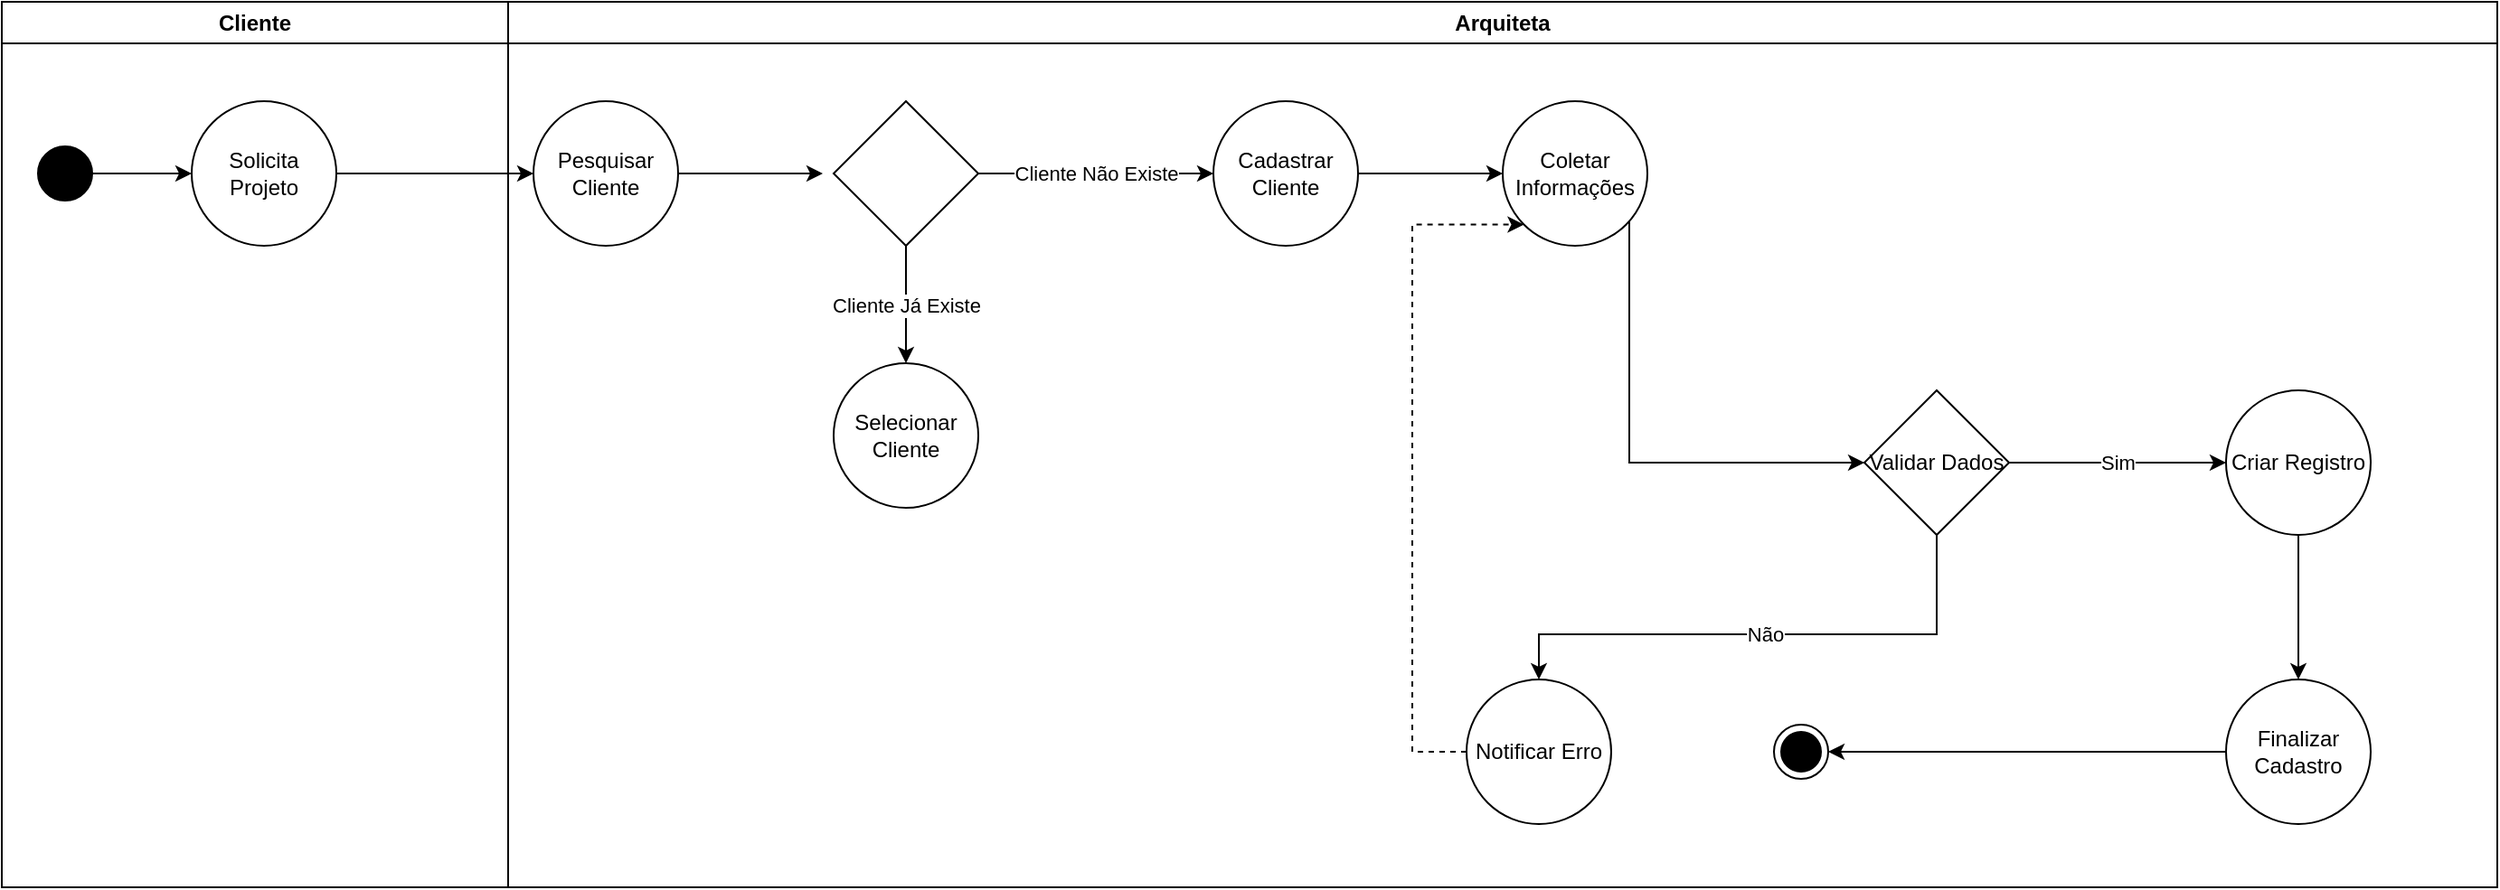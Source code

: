 <mxfile version="22.0.0" type="github" pages="2">
  <diagram id="prtHgNgQTEPvFCAcTncT" name="DiagramaAtividades">
    <mxGraphModel dx="880" dy="478" grid="1" gridSize="10" guides="1" tooltips="1" connect="1" arrows="1" fold="1" page="1" pageScale="1" pageWidth="827" pageHeight="1169" math="0" shadow="0">
      <root>
        <mxCell id="0" />
        <mxCell id="1" parent="0" />
        <mxCell id="-PiYgMaSnoU5pojzZ2rZ-32" value="Cliente" style="swimlane;whiteSpace=wrap;html=1;" parent="1" vertex="1">
          <mxGeometry x="50" y="70" width="280" height="490" as="geometry" />
        </mxCell>
        <mxCell id="-PiYgMaSnoU5pojzZ2rZ-39" value="" style="edgeStyle=orthogonalEdgeStyle;rounded=0;orthogonalLoop=1;jettySize=auto;html=1;" parent="-PiYgMaSnoU5pojzZ2rZ-32" source="-PiYgMaSnoU5pojzZ2rZ-35" target="-PiYgMaSnoU5pojzZ2rZ-38" edge="1">
          <mxGeometry relative="1" as="geometry" />
        </mxCell>
        <mxCell id="-PiYgMaSnoU5pojzZ2rZ-35" value="" style="ellipse;fillColor=strokeColor;html=1;" parent="-PiYgMaSnoU5pojzZ2rZ-32" vertex="1">
          <mxGeometry x="20" y="80" width="30" height="30" as="geometry" />
        </mxCell>
        <mxCell id="-PiYgMaSnoU5pojzZ2rZ-38" value="Solicita Projeto" style="ellipse;whiteSpace=wrap;html=1;" parent="-PiYgMaSnoU5pojzZ2rZ-32" vertex="1">
          <mxGeometry x="105" y="55" width="80" height="80" as="geometry" />
        </mxCell>
        <mxCell id="-PiYgMaSnoU5pojzZ2rZ-33" value="Arquiteta" style="swimlane;whiteSpace=wrap;html=1;" parent="1" vertex="1">
          <mxGeometry x="330" y="70" width="1100" height="490" as="geometry" />
        </mxCell>
        <mxCell id="-PiYgMaSnoU5pojzZ2rZ-43" value="" style="edgeStyle=orthogonalEdgeStyle;rounded=0;orthogonalLoop=1;jettySize=auto;html=1;" parent="-PiYgMaSnoU5pojzZ2rZ-33" source="-PiYgMaSnoU5pojzZ2rZ-40" edge="1">
          <mxGeometry relative="1" as="geometry">
            <mxPoint x="174.0" y="95" as="targetPoint" />
          </mxGeometry>
        </mxCell>
        <mxCell id="-PiYgMaSnoU5pojzZ2rZ-40" value="Pesquisar Cliente" style="ellipse;whiteSpace=wrap;html=1;" parent="-PiYgMaSnoU5pojzZ2rZ-33" vertex="1">
          <mxGeometry x="14" y="55" width="80" height="80" as="geometry" />
        </mxCell>
        <mxCell id="-PiYgMaSnoU5pojzZ2rZ-47" value="Cliente Já Existe" style="edgeStyle=orthogonalEdgeStyle;rounded=0;orthogonalLoop=1;jettySize=auto;html=1;" parent="-PiYgMaSnoU5pojzZ2rZ-33" source="-PiYgMaSnoU5pojzZ2rZ-44" target="-PiYgMaSnoU5pojzZ2rZ-46" edge="1">
          <mxGeometry relative="1" as="geometry" />
        </mxCell>
        <mxCell id="-PiYgMaSnoU5pojzZ2rZ-49" value="Cliente Não Existe " style="edgeStyle=orthogonalEdgeStyle;rounded=0;orthogonalLoop=1;jettySize=auto;html=1;" parent="-PiYgMaSnoU5pojzZ2rZ-33" source="-PiYgMaSnoU5pojzZ2rZ-44" target="-PiYgMaSnoU5pojzZ2rZ-48" edge="1">
          <mxGeometry relative="1" as="geometry" />
        </mxCell>
        <mxCell id="-PiYgMaSnoU5pojzZ2rZ-44" value="" style="rhombus;whiteSpace=wrap;html=1;" parent="-PiYgMaSnoU5pojzZ2rZ-33" vertex="1">
          <mxGeometry x="180" y="55" width="80" height="80" as="geometry" />
        </mxCell>
        <mxCell id="-PiYgMaSnoU5pojzZ2rZ-46" value="Selecionar Cliente" style="ellipse;whiteSpace=wrap;html=1;" parent="-PiYgMaSnoU5pojzZ2rZ-33" vertex="1">
          <mxGeometry x="180" y="200" width="80" height="80" as="geometry" />
        </mxCell>
        <mxCell id="-PiYgMaSnoU5pojzZ2rZ-51" value="" style="edgeStyle=orthogonalEdgeStyle;rounded=0;orthogonalLoop=1;jettySize=auto;html=1;" parent="-PiYgMaSnoU5pojzZ2rZ-33" source="-PiYgMaSnoU5pojzZ2rZ-48" target="-PiYgMaSnoU5pojzZ2rZ-50" edge="1">
          <mxGeometry relative="1" as="geometry" />
        </mxCell>
        <mxCell id="-PiYgMaSnoU5pojzZ2rZ-48" value="Cadastrar Cliente" style="ellipse;whiteSpace=wrap;html=1;" parent="-PiYgMaSnoU5pojzZ2rZ-33" vertex="1">
          <mxGeometry x="390" y="55" width="80" height="80" as="geometry" />
        </mxCell>
        <mxCell id="-PiYgMaSnoU5pojzZ2rZ-53" value="" style="edgeStyle=orthogonalEdgeStyle;rounded=0;orthogonalLoop=1;jettySize=auto;html=1;entryX=0;entryY=0.5;entryDx=0;entryDy=0;" parent="-PiYgMaSnoU5pojzZ2rZ-33" target="-PiYgMaSnoU5pojzZ2rZ-54" edge="1">
          <mxGeometry relative="1" as="geometry">
            <mxPoint x="620" y="110" as="sourcePoint" />
            <mxPoint x="740" y="270" as="targetPoint" />
            <Array as="points">
              <mxPoint x="620" y="255" />
            </Array>
          </mxGeometry>
        </mxCell>
        <mxCell id="-PiYgMaSnoU5pojzZ2rZ-50" value="Coletar Informações" style="ellipse;whiteSpace=wrap;html=1;" parent="-PiYgMaSnoU5pojzZ2rZ-33" vertex="1">
          <mxGeometry x="550" y="55" width="80" height="80" as="geometry" />
        </mxCell>
        <mxCell id="-PiYgMaSnoU5pojzZ2rZ-57" value="Não" style="edgeStyle=orthogonalEdgeStyle;rounded=0;orthogonalLoop=1;jettySize=auto;html=1;entryX=0.5;entryY=0;entryDx=0;entryDy=0;" parent="-PiYgMaSnoU5pojzZ2rZ-33" source="-PiYgMaSnoU5pojzZ2rZ-54" target="-PiYgMaSnoU5pojzZ2rZ-56" edge="1">
          <mxGeometry relative="1" as="geometry">
            <Array as="points">
              <mxPoint x="790" y="350" />
              <mxPoint x="570" y="350" />
            </Array>
          </mxGeometry>
        </mxCell>
        <mxCell id="-PiYgMaSnoU5pojzZ2rZ-54" value="Validar Dados" style="rhombus;whiteSpace=wrap;html=1;" parent="-PiYgMaSnoU5pojzZ2rZ-33" vertex="1">
          <mxGeometry x="750" y="215" width="80" height="80" as="geometry" />
        </mxCell>
        <mxCell id="JR9yNRKIPoq3MmrtazAy-1" style="edgeStyle=orthogonalEdgeStyle;rounded=0;orthogonalLoop=1;jettySize=auto;html=1;entryX=0;entryY=1;entryDx=0;entryDy=0;dashed=1;" parent="-PiYgMaSnoU5pojzZ2rZ-33" source="-PiYgMaSnoU5pojzZ2rZ-56" target="-PiYgMaSnoU5pojzZ2rZ-50" edge="1">
          <mxGeometry relative="1" as="geometry">
            <Array as="points">
              <mxPoint x="500" y="415" />
              <mxPoint x="500" y="123" />
            </Array>
          </mxGeometry>
        </mxCell>
        <mxCell id="-PiYgMaSnoU5pojzZ2rZ-56" value="Notificar Erro" style="ellipse;whiteSpace=wrap;html=1;" parent="-PiYgMaSnoU5pojzZ2rZ-33" vertex="1">
          <mxGeometry x="530" y="375" width="80" height="80" as="geometry" />
        </mxCell>
        <mxCell id="-PiYgMaSnoU5pojzZ2rZ-58" value="Criar Registro" style="ellipse;whiteSpace=wrap;html=1;" parent="-PiYgMaSnoU5pojzZ2rZ-33" vertex="1">
          <mxGeometry x="950" y="215" width="80" height="80" as="geometry" />
        </mxCell>
        <mxCell id="-PiYgMaSnoU5pojzZ2rZ-59" value="Sim" style="edgeStyle=orthogonalEdgeStyle;rounded=0;orthogonalLoop=1;jettySize=auto;html=1;" parent="-PiYgMaSnoU5pojzZ2rZ-33" source="-PiYgMaSnoU5pojzZ2rZ-54" target="-PiYgMaSnoU5pojzZ2rZ-58" edge="1">
          <mxGeometry relative="1" as="geometry" />
        </mxCell>
        <mxCell id="-PiYgMaSnoU5pojzZ2rZ-65" style="edgeStyle=orthogonalEdgeStyle;rounded=0;orthogonalLoop=1;jettySize=auto;html=1;" parent="-PiYgMaSnoU5pojzZ2rZ-33" source="-PiYgMaSnoU5pojzZ2rZ-60" target="-PiYgMaSnoU5pojzZ2rZ-62" edge="1">
          <mxGeometry relative="1" as="geometry" />
        </mxCell>
        <mxCell id="-PiYgMaSnoU5pojzZ2rZ-60" value="Finalizar Cadastro" style="ellipse;whiteSpace=wrap;html=1;" parent="-PiYgMaSnoU5pojzZ2rZ-33" vertex="1">
          <mxGeometry x="950" y="375" width="80" height="80" as="geometry" />
        </mxCell>
        <mxCell id="-PiYgMaSnoU5pojzZ2rZ-61" value="" style="edgeStyle=orthogonalEdgeStyle;rounded=0;orthogonalLoop=1;jettySize=auto;html=1;" parent="-PiYgMaSnoU5pojzZ2rZ-33" source="-PiYgMaSnoU5pojzZ2rZ-58" target="-PiYgMaSnoU5pojzZ2rZ-60" edge="1">
          <mxGeometry relative="1" as="geometry" />
        </mxCell>
        <mxCell id="-PiYgMaSnoU5pojzZ2rZ-62" value="" style="ellipse;html=1;shape=endState;fillColor=strokeColor;" parent="-PiYgMaSnoU5pojzZ2rZ-33" vertex="1">
          <mxGeometry x="700" y="400" width="30" height="30" as="geometry" />
        </mxCell>
        <mxCell id="-PiYgMaSnoU5pojzZ2rZ-41" value="" style="edgeStyle=orthogonalEdgeStyle;rounded=0;orthogonalLoop=1;jettySize=auto;html=1;" parent="1" source="-PiYgMaSnoU5pojzZ2rZ-38" target="-PiYgMaSnoU5pojzZ2rZ-40" edge="1">
          <mxGeometry relative="1" as="geometry" />
        </mxCell>
      </root>
    </mxGraphModel>
  </diagram>
  <diagram id="9qhlFi7XzIpsKEu4MnxF" name="DiagramaSequência">
    <mxGraphModel dx="1035" dy="562" grid="1" gridSize="10" guides="1" tooltips="1" connect="1" arrows="1" fold="1" page="1" pageScale="1" pageWidth="850" pageHeight="1100" math="0" shadow="0">
      <root>
        <mxCell id="0" />
        <mxCell id="1" parent="0" />
        <mxCell id="YoBtBIYt0NpNKVLae2Ce-5" value="Arquiteta" style="shape=umlLifeline;perimeter=lifelinePerimeter;whiteSpace=wrap;html=1;container=1;dropTarget=0;collapsible=0;recursiveResize=0;outlineConnect=0;portConstraint=eastwest;newEdgeStyle={&quot;curved&quot;:0,&quot;rounded&quot;:0};" parent="1" vertex="1">
          <mxGeometry x="80" y="240" width="100" height="440" as="geometry" />
        </mxCell>
        <mxCell id="YoBtBIYt0NpNKVLae2Ce-6" value="Sistema" style="shape=umlLifeline;perimeter=lifelinePerimeter;whiteSpace=wrap;html=1;container=1;dropTarget=0;collapsible=0;recursiveResize=0;outlineConnect=0;portConstraint=eastwest;newEdgeStyle={&quot;curved&quot;:0,&quot;rounded&quot;:0};" parent="1" vertex="1">
          <mxGeometry x="375" y="240" width="100" height="440" as="geometry" />
        </mxCell>
        <mxCell id="YoBtBIYt0NpNKVLae2Ce-7" value="Banco de Dados" style="shape=umlLifeline;perimeter=lifelinePerimeter;whiteSpace=wrap;html=1;container=1;dropTarget=0;collapsible=0;recursiveResize=0;outlineConnect=0;portConstraint=eastwest;newEdgeStyle={&quot;curved&quot;:0,&quot;rounded&quot;:0};" parent="1" vertex="1">
          <mxGeometry x="690" y="240" width="100" height="440" as="geometry" />
        </mxCell>
        <mxCell id="JeP-QaO6aETw0RSEIs47-1" value="Pessoa" style="shape=umlLifeline;perimeter=lifelinePerimeter;whiteSpace=wrap;html=1;container=1;dropTarget=0;collapsible=0;recursiveResize=0;outlineConnect=0;portConstraint=eastwest;newEdgeStyle={&quot;curved&quot;:0,&quot;rounded&quot;:0};" vertex="1" parent="1">
          <mxGeometry x="1010" y="240" width="100" height="440" as="geometry" />
        </mxCell>
        <mxCell id="JeP-QaO6aETw0RSEIs47-2" value="" style="rounded=0;whiteSpace=wrap;html=1;rotation=90;" vertex="1" parent="1">
          <mxGeometry x="362.5" y="357.5" width="125" height="20" as="geometry" />
        </mxCell>
        <mxCell id="JeP-QaO6aETw0RSEIs47-3" value="" style="rounded=0;whiteSpace=wrap;html=1;rotation=90;" vertex="1" parent="1">
          <mxGeometry x="67.5" y="357.5" width="125" height="20" as="geometry" />
        </mxCell>
        <mxCell id="JeP-QaO6aETw0RSEIs47-5" value="1: solicitaCadastroCliente" style="html=1;verticalAlign=bottom;startArrow=oval;startFill=1;endArrow=block;startSize=8;curved=0;rounded=0;exitX=0;exitY=0;exitDx=0;exitDy=0;entryX=0;entryY=1;entryDx=0;entryDy=0;" edge="1" parent="1" source="JeP-QaO6aETw0RSEIs47-3" target="JeP-QaO6aETw0RSEIs47-2">
          <mxGeometry width="60" relative="1" as="geometry">
            <mxPoint x="250" y="470" as="sourcePoint" />
            <mxPoint x="310" y="470" as="targetPoint" />
          </mxGeometry>
        </mxCell>
        <mxCell id="JeP-QaO6aETw0RSEIs47-7" value="" style="rounded=0;whiteSpace=wrap;html=1;rotation=90;" vertex="1" parent="1">
          <mxGeometry x="677.5" y="357.5" width="125" height="20" as="geometry" />
        </mxCell>
        <mxCell id="JeP-QaO6aETw0RSEIs47-8" value="2: consultarCPF(dados)" style="html=1;verticalAlign=bottom;endArrow=block;curved=0;rounded=0;exitX=0;exitY=0;exitDx=0;exitDy=0;entryX=0;entryY=1;entryDx=0;entryDy=0;" edge="1" parent="1" source="JeP-QaO6aETw0RSEIs47-2" target="JeP-QaO6aETw0RSEIs47-7">
          <mxGeometry width="80" relative="1" as="geometry">
            <mxPoint x="570" y="470" as="sourcePoint" />
            <mxPoint x="650" y="470" as="targetPoint" />
          </mxGeometry>
        </mxCell>
        <mxCell id="JeP-QaO6aETw0RSEIs47-9" value="3: [se existir] retornaDados(dados)" style="html=1;verticalAlign=bottom;endArrow=open;dashed=1;endSize=8;curved=0;rounded=0;exitX=0.392;exitY=1.15;exitDx=0;exitDy=0;exitPerimeter=0;" edge="1" parent="1">
          <mxGeometry relative="1" as="geometry">
            <mxPoint x="727" y="350" as="sourcePoint" />
            <mxPoint x="440" y="350" as="targetPoint" />
          </mxGeometry>
        </mxCell>
        <mxCell id="JeP-QaO6aETw0RSEIs47-10" value="4: [se não] retornaVazio" style="html=1;verticalAlign=bottom;endArrow=open;dashed=1;endSize=8;curved=0;rounded=0;exitX=0.392;exitY=1.15;exitDx=0;exitDy=0;exitPerimeter=0;" edge="1" parent="1">
          <mxGeometry relative="1" as="geometry">
            <mxPoint x="727" y="400" as="sourcePoint" />
            <mxPoint x="440" y="400" as="targetPoint" />
            <Array as="points">
              <mxPoint x="580" y="400" />
            </Array>
          </mxGeometry>
        </mxCell>
        <mxCell id="JeP-QaO6aETw0RSEIs47-11" value="" style="rounded=0;whiteSpace=wrap;html=1;rotation=90;" vertex="1" parent="1">
          <mxGeometry x="377" y="496" width="97" height="20" as="geometry" />
        </mxCell>
        <mxCell id="JeP-QaO6aETw0RSEIs47-12" value="5: cadastrarCliente(dados)" style="html=1;verticalAlign=bottom;endArrow=block;curved=0;rounded=0;entryX=0;entryY=1;entryDx=0;entryDy=0;exitX=0;exitY=0;exitDx=0;exitDy=0;" edge="1" parent="1" source="JeP-QaO6aETw0RSEIs47-11" target="JeP-QaO6aETw0RSEIs47-13">
          <mxGeometry width="80" relative="1" as="geometry">
            <mxPoint x="440" y="460" as="sourcePoint" />
            <mxPoint x="725" y="459.5" as="targetPoint" />
          </mxGeometry>
        </mxCell>
        <mxCell id="JeP-QaO6aETw0RSEIs47-13" value="" style="rounded=0;whiteSpace=wrap;html=1;rotation=90;" vertex="1" parent="1">
          <mxGeometry x="691.5" y="496" width="97" height="20" as="geometry" />
        </mxCell>
        <mxCell id="JeP-QaO6aETw0RSEIs47-15" value="" style="html=1;points=[[0,0,0,0,5],[0,1,0,0,-5],[1,0,0,0,5],[1,1,0,0,-5]];perimeter=orthogonalPerimeter;outlineConnect=0;targetShapes=umlLifeline;portConstraint=eastwest;newEdgeStyle={&quot;curved&quot;:0,&quot;rounded&quot;:0};" vertex="1" parent="1">
          <mxGeometry x="750" y="490" width="10" height="40" as="geometry" />
        </mxCell>
        <mxCell id="JeP-QaO6aETw0RSEIs47-16" value="6: cadastrarDados" style="html=1;align=left;spacingLeft=2;endArrow=block;rounded=0;edgeStyle=orthogonalEdgeStyle;curved=0;rounded=0;" edge="1" target="JeP-QaO6aETw0RSEIs47-15" parent="1">
          <mxGeometry relative="1" as="geometry">
            <mxPoint x="755" y="470" as="sourcePoint" />
            <Array as="points">
              <mxPoint x="785" y="500" />
            </Array>
          </mxGeometry>
        </mxCell>
        <mxCell id="JeP-QaO6aETw0RSEIs47-17" value="" style="rounded=0;whiteSpace=wrap;html=1;rotation=90;" vertex="1" parent="1">
          <mxGeometry x="1025.75" y="565.75" width="68.5" height="20" as="geometry" />
        </mxCell>
        <mxCell id="JeP-QaO6aETw0RSEIs47-18" value="7: criarCadastro" style="html=1;verticalAlign=bottom;endArrow=block;curved=0;rounded=0;exitX=0.902;exitY=0.1;exitDx=0;exitDy=0;entryX=0.119;entryY=1.175;entryDx=0;entryDy=0;entryPerimeter=0;exitPerimeter=0;" edge="1" parent="1">
          <mxGeometry x="0.004" width="80" relative="1" as="geometry">
            <mxPoint x="750" y="549.954" as="sourcePoint" />
            <mxPoint x="1050" y="548.003" as="targetPoint" />
            <Array as="points" />
            <mxPoint as="offset" />
          </mxGeometry>
        </mxCell>
        <mxCell id="JeP-QaO6aETw0RSEIs47-19" value="9: cadastroCriado" style="html=1;verticalAlign=bottom;endArrow=open;dashed=1;endSize=8;curved=0;rounded=0;exitX=0.392;exitY=1.15;exitDx=0;exitDy=0;exitPerimeter=0;" edge="1" parent="1">
          <mxGeometry relative="1" as="geometry">
            <mxPoint x="417" y="630" as="sourcePoint" />
            <mxPoint x="130" y="630" as="targetPoint" />
            <Array as="points">
              <mxPoint x="270" y="630" />
            </Array>
          </mxGeometry>
        </mxCell>
        <mxCell id="JeP-QaO6aETw0RSEIs47-20" value="" style="rounded=0;whiteSpace=wrap;html=1;rotation=90;" vertex="1" parent="1">
          <mxGeometry x="393.5" y="596.5" width="70" height="20" as="geometry" />
        </mxCell>
        <mxCell id="JeP-QaO6aETw0RSEIs47-22" value="8:&amp;nbsp; retornaCadastroOK" style="html=1;verticalAlign=bottom;endArrow=open;dashed=1;endSize=8;curved=0;rounded=0;exitX=0.392;exitY=1.15;exitDx=0;exitDy=0;exitPerimeter=0;entryX=0.362;entryY=-0.09;entryDx=0;entryDy=0;entryPerimeter=0;" edge="1" parent="1" target="JeP-QaO6aETw0RSEIs47-20">
          <mxGeometry relative="1" as="geometry">
            <mxPoint x="1047" y="600" as="sourcePoint" />
            <mxPoint x="760" y="600" as="targetPoint" />
            <Array as="points">
              <mxPoint x="900" y="600" />
            </Array>
          </mxGeometry>
        </mxCell>
      </root>
    </mxGraphModel>
  </diagram>
</mxfile>
